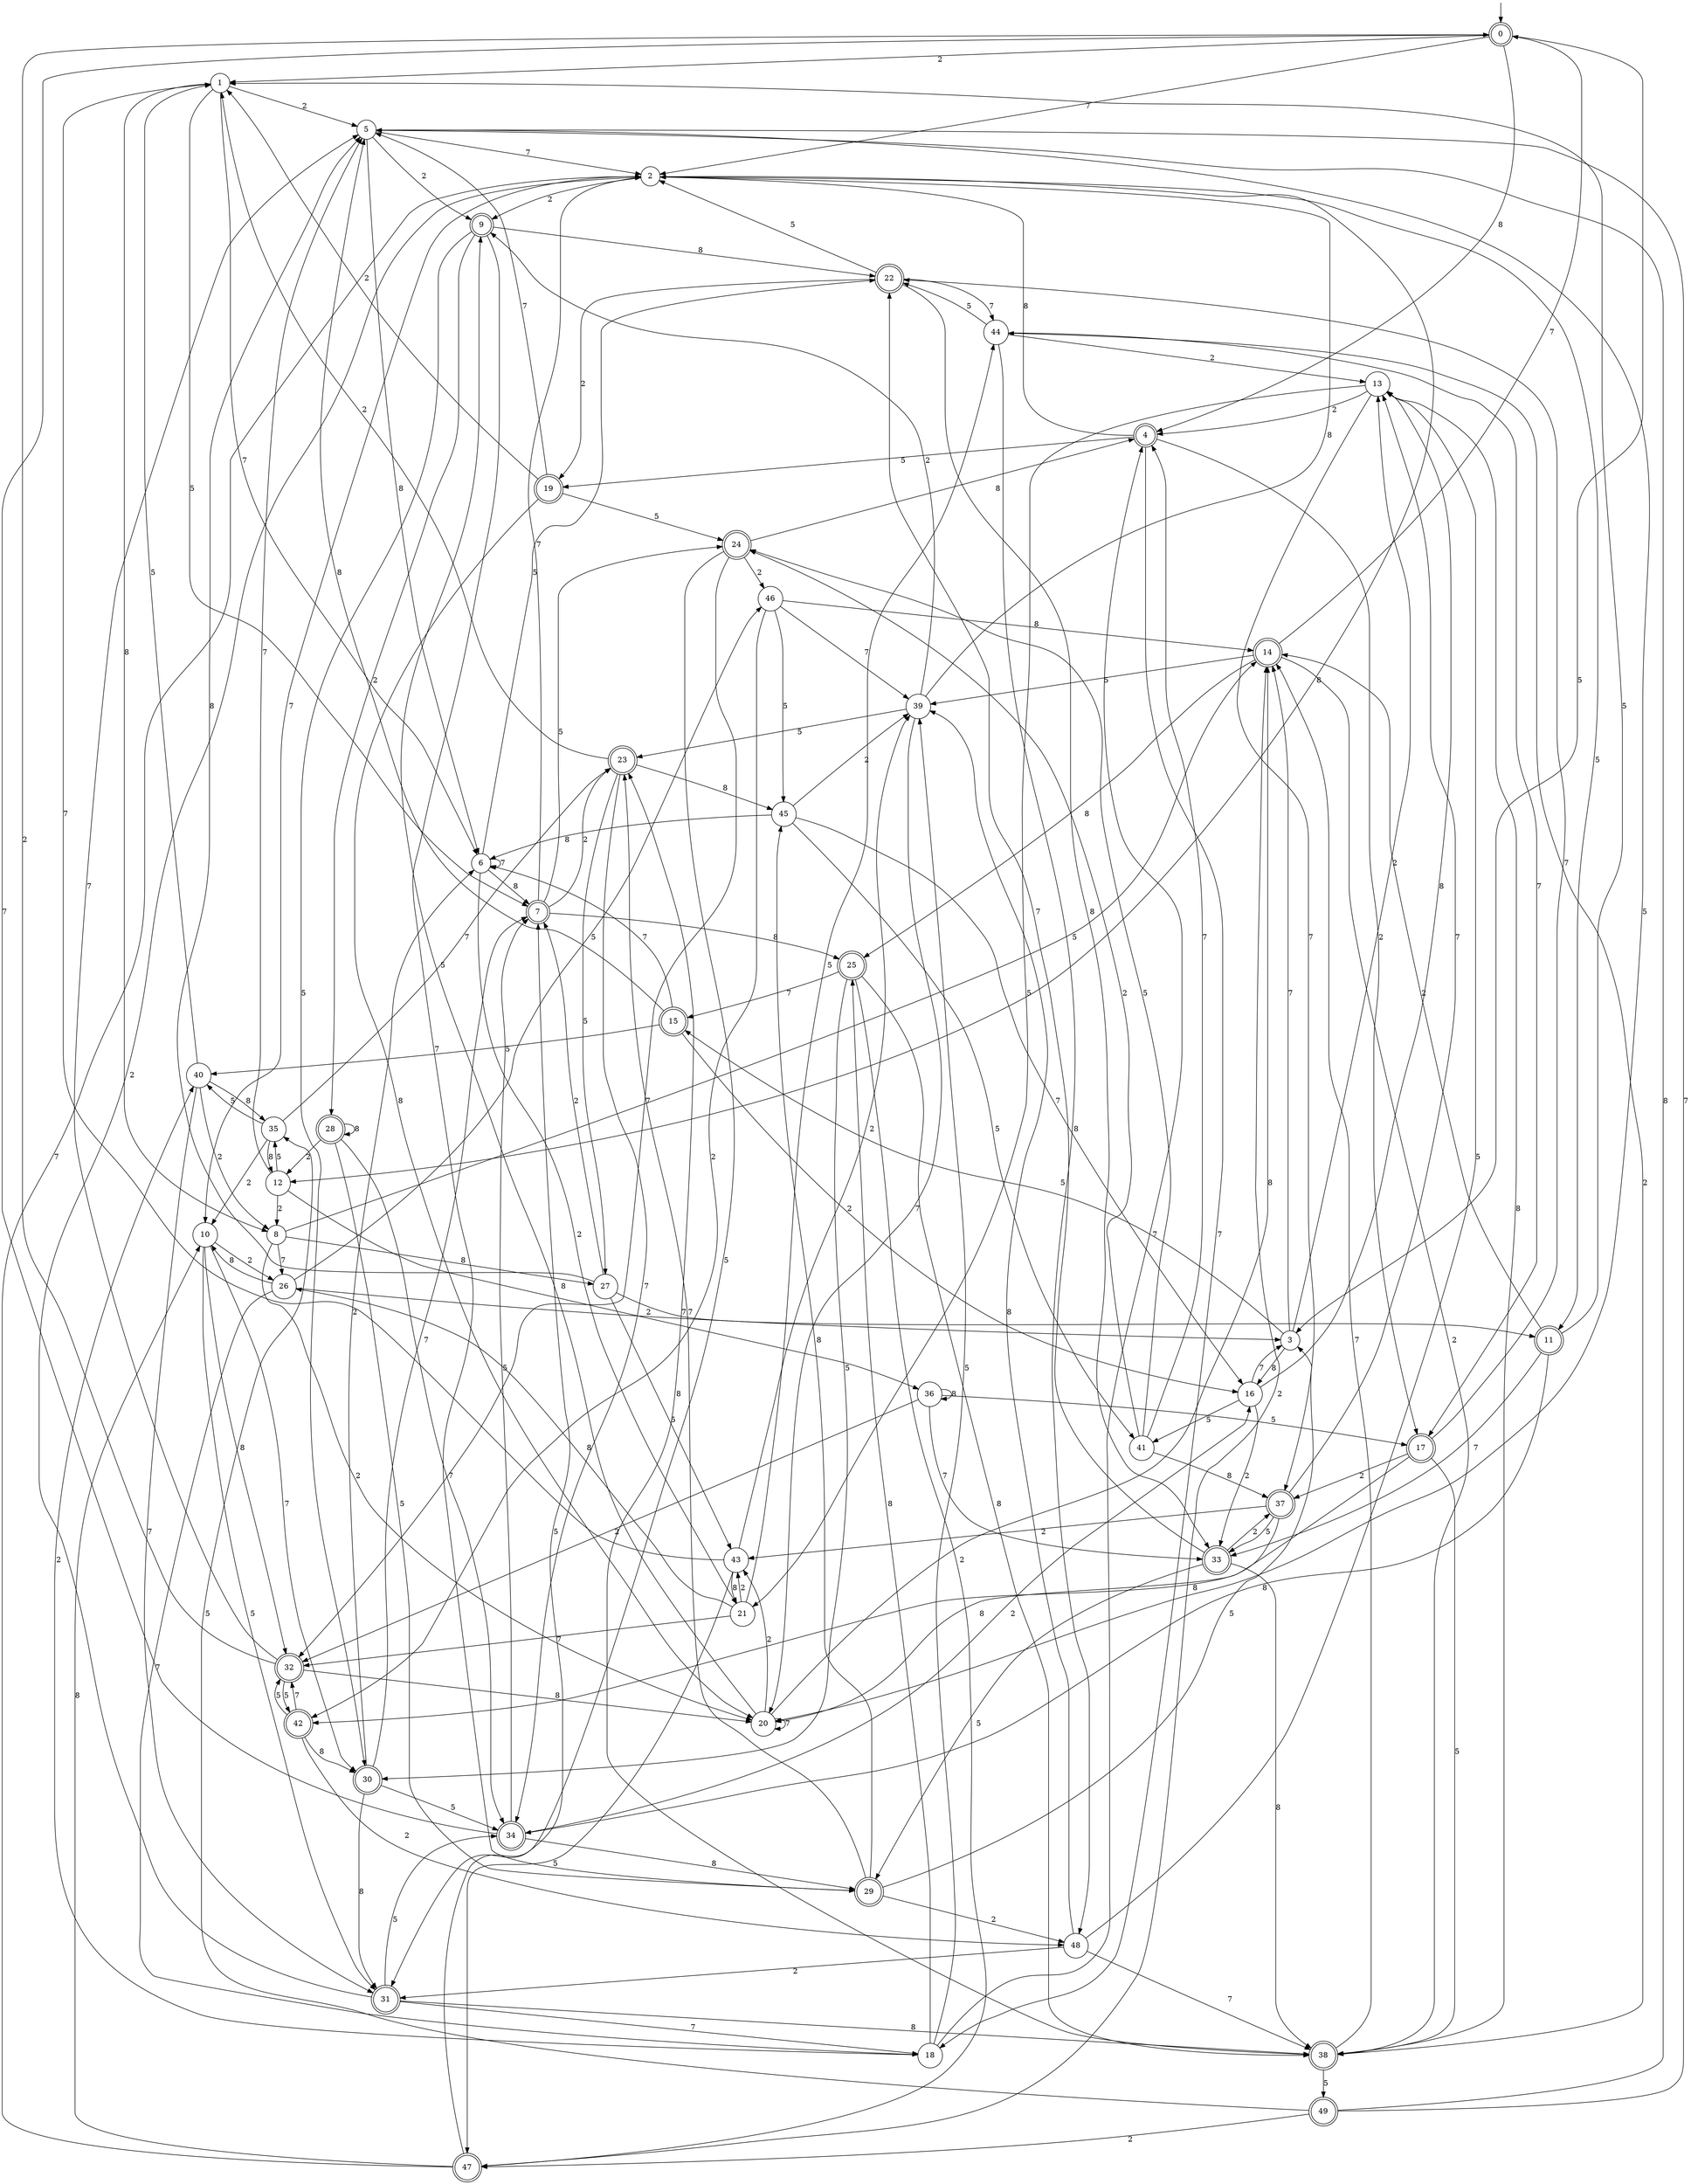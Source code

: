 digraph g {

	s0 [shape="doublecircle" label="0"];
	s1 [shape="circle" label="1"];
	s2 [shape="circle" label="2"];
	s3 [shape="circle" label="3"];
	s4 [shape="doublecircle" label="4"];
	s5 [shape="circle" label="5"];
	s6 [shape="circle" label="6"];
	s7 [shape="doublecircle" label="7"];
	s8 [shape="circle" label="8"];
	s9 [shape="doublecircle" label="9"];
	s10 [shape="circle" label="10"];
	s11 [shape="doublecircle" label="11"];
	s12 [shape="circle" label="12"];
	s13 [shape="circle" label="13"];
	s14 [shape="doublecircle" label="14"];
	s15 [shape="doublecircle" label="15"];
	s16 [shape="circle" label="16"];
	s17 [shape="doublecircle" label="17"];
	s18 [shape="circle" label="18"];
	s19 [shape="doublecircle" label="19"];
	s20 [shape="circle" label="20"];
	s21 [shape="circle" label="21"];
	s22 [shape="doublecircle" label="22"];
	s23 [shape="doublecircle" label="23"];
	s24 [shape="doublecircle" label="24"];
	s25 [shape="doublecircle" label="25"];
	s26 [shape="circle" label="26"];
	s27 [shape="circle" label="27"];
	s28 [shape="doublecircle" label="28"];
	s29 [shape="doublecircle" label="29"];
	s30 [shape="doublecircle" label="30"];
	s31 [shape="doublecircle" label="31"];
	s32 [shape="doublecircle" label="32"];
	s33 [shape="doublecircle" label="33"];
	s34 [shape="doublecircle" label="34"];
	s35 [shape="circle" label="35"];
	s36 [shape="circle" label="36"];
	s37 [shape="doublecircle" label="37"];
	s38 [shape="doublecircle" label="38"];
	s39 [shape="circle" label="39"];
	s40 [shape="circle" label="40"];
	s41 [shape="circle" label="41"];
	s42 [shape="doublecircle" label="42"];
	s43 [shape="circle" label="43"];
	s44 [shape="circle" label="44"];
	s45 [shape="circle" label="45"];
	s46 [shape="circle" label="46"];
	s47 [shape="doublecircle" label="47"];
	s48 [shape="circle" label="48"];
	s49 [shape="doublecircle" label="49"];
	s0 -> s1 [label="2"];
	s0 -> s2 [label="7"];
	s0 -> s3 [label="5"];
	s0 -> s4 [label="8"];
	s1 -> s5 [label="2"];
	s1 -> s6 [label="7"];
	s1 -> s7 [label="5"];
	s1 -> s8 [label="8"];
	s2 -> s9 [label="2"];
	s2 -> s10 [label="7"];
	s2 -> s11 [label="5"];
	s2 -> s12 [label="8"];
	s3 -> s13 [label="2"];
	s3 -> s14 [label="7"];
	s3 -> s15 [label="5"];
	s3 -> s16 [label="8"];
	s4 -> s17 [label="2"];
	s4 -> s18 [label="7"];
	s4 -> s19 [label="5"];
	s4 -> s2 [label="8"];
	s5 -> s9 [label="2"];
	s5 -> s2 [label="7"];
	s5 -> s20 [label="5"];
	s5 -> s6 [label="8"];
	s6 -> s21 [label="2"];
	s6 -> s6 [label="7"];
	s6 -> s22 [label="5"];
	s6 -> s7 [label="8"];
	s7 -> s23 [label="2"];
	s7 -> s2 [label="7"];
	s7 -> s24 [label="5"];
	s7 -> s25 [label="8"];
	s8 -> s20 [label="2"];
	s8 -> s26 [label="7"];
	s8 -> s14 [label="5"];
	s8 -> s27 [label="8"];
	s9 -> s28 [label="2"];
	s9 -> s29 [label="7"];
	s9 -> s30 [label="5"];
	s9 -> s22 [label="8"];
	s10 -> s26 [label="2"];
	s10 -> s30 [label="7"];
	s10 -> s31 [label="5"];
	s10 -> s32 [label="8"];
	s11 -> s14 [label="2"];
	s11 -> s33 [label="7"];
	s11 -> s1 [label="5"];
	s11 -> s34 [label="8"];
	s12 -> s8 [label="2"];
	s12 -> s5 [label="7"];
	s12 -> s35 [label="5"];
	s12 -> s36 [label="8"];
	s13 -> s4 [label="2"];
	s13 -> s37 [label="7"];
	s13 -> s21 [label="5"];
	s13 -> s38 [label="8"];
	s14 -> s38 [label="2"];
	s14 -> s0 [label="7"];
	s14 -> s39 [label="5"];
	s14 -> s25 [label="8"];
	s15 -> s16 [label="2"];
	s15 -> s6 [label="7"];
	s15 -> s40 [label="5"];
	s15 -> s5 [label="8"];
	s16 -> s33 [label="2"];
	s16 -> s3 [label="7"];
	s16 -> s41 [label="5"];
	s16 -> s13 [label="8"];
	s17 -> s37 [label="2"];
	s17 -> s22 [label="7"];
	s17 -> s38 [label="5"];
	s17 -> s42 [label="8"];
	s18 -> s40 [label="2"];
	s18 -> s4 [label="7"];
	s18 -> s39 [label="5"];
	s18 -> s25 [label="8"];
	s19 -> s1 [label="2"];
	s19 -> s5 [label="7"];
	s19 -> s24 [label="5"];
	s19 -> s20 [label="8"];
	s20 -> s43 [label="2"];
	s20 -> s20 [label="7"];
	s20 -> s9 [label="5"];
	s20 -> s14 [label="8"];
	s21 -> s43 [label="2"];
	s21 -> s32 [label="7"];
	s21 -> s44 [label="5"];
	s21 -> s26 [label="8"];
	s22 -> s19 [label="2"];
	s22 -> s44 [label="7"];
	s22 -> s2 [label="5"];
	s22 -> s33 [label="8"];
	s23 -> s1 [label="2"];
	s23 -> s34 [label="7"];
	s23 -> s27 [label="5"];
	s23 -> s45 [label="8"];
	s24 -> s46 [label="2"];
	s24 -> s32 [label="7"];
	s24 -> s31 [label="5"];
	s24 -> s4 [label="8"];
	s25 -> s47 [label="2"];
	s25 -> s15 [label="7"];
	s25 -> s30 [label="5"];
	s25 -> s38 [label="8"];
	s26 -> s3 [label="2"];
	s26 -> s18 [label="7"];
	s26 -> s46 [label="5"];
	s26 -> s10 [label="8"];
	s27 -> s7 [label="2"];
	s27 -> s11 [label="7"];
	s27 -> s43 [label="5"];
	s27 -> s5 [label="8"];
	s28 -> s12 [label="2"];
	s28 -> s34 [label="7"];
	s28 -> s29 [label="5"];
	s28 -> s28 [label="8"];
	s29 -> s48 [label="2"];
	s29 -> s23 [label="7"];
	s29 -> s3 [label="5"];
	s29 -> s45 [label="8"];
	s30 -> s6 [label="2"];
	s30 -> s7 [label="7"];
	s30 -> s34 [label="5"];
	s30 -> s31 [label="8"];
	s31 -> s2 [label="2"];
	s31 -> s18 [label="7"];
	s31 -> s34 [label="5"];
	s31 -> s38 [label="8"];
	s32 -> s0 [label="2"];
	s32 -> s5 [label="7"];
	s32 -> s42 [label="5"];
	s32 -> s20 [label="8"];
	s33 -> s37 [label="2"];
	s33 -> s22 [label="7"];
	s33 -> s29 [label="5"];
	s33 -> s38 [label="8"];
	s34 -> s16 [label="2"];
	s34 -> s0 [label="7"];
	s34 -> s7 [label="5"];
	s34 -> s29 [label="8"];
	s35 -> s10 [label="2"];
	s35 -> s23 [label="7"];
	s35 -> s40 [label="5"];
	s35 -> s12 [label="8"];
	s36 -> s32 [label="2"];
	s36 -> s33 [label="7"];
	s36 -> s17 [label="5"];
	s36 -> s36 [label="8"];
	s37 -> s43 [label="2"];
	s37 -> s13 [label="7"];
	s37 -> s33 [label="5"];
	s37 -> s20 [label="8"];
	s38 -> s44 [label="2"];
	s38 -> s14 [label="7"];
	s38 -> s49 [label="5"];
	s38 -> s23 [label="8"];
	s39 -> s9 [label="2"];
	s39 -> s20 [label="7"];
	s39 -> s23 [label="5"];
	s39 -> s2 [label="8"];
	s40 -> s8 [label="2"];
	s40 -> s31 [label="7"];
	s40 -> s1 [label="5"];
	s40 -> s35 [label="8"];
	s41 -> s24 [label="2"];
	s41 -> s4 [label="7"];
	s41 -> s24 [label="5"];
	s41 -> s37 [label="8"];
	s42 -> s48 [label="2"];
	s42 -> s32 [label="7"];
	s42 -> s32 [label="5"];
	s42 -> s30 [label="8"];
	s43 -> s39 [label="2"];
	s43 -> s1 [label="7"];
	s43 -> s47 [label="5"];
	s43 -> s21 [label="8"];
	s44 -> s13 [label="2"];
	s44 -> s17 [label="7"];
	s44 -> s22 [label="5"];
	s44 -> s48 [label="8"];
	s45 -> s39 [label="2"];
	s45 -> s16 [label="7"];
	s45 -> s41 [label="5"];
	s45 -> s6 [label="8"];
	s46 -> s42 [label="2"];
	s46 -> s39 [label="7"];
	s46 -> s45 [label="5"];
	s46 -> s14 [label="8"];
	s47 -> s14 [label="2"];
	s47 -> s2 [label="7"];
	s47 -> s7 [label="5"];
	s47 -> s10 [label="8"];
	s48 -> s31 [label="2"];
	s48 -> s38 [label="7"];
	s48 -> s13 [label="5"];
	s48 -> s39 [label="8"];
	s49 -> s47 [label="2"];
	s49 -> s5 [label="7"];
	s49 -> s35 [label="5"];
	s49 -> s5 [label="8"];

__start0 [label="" shape="none" width="0" height="0"];
__start0 -> s0;

}
